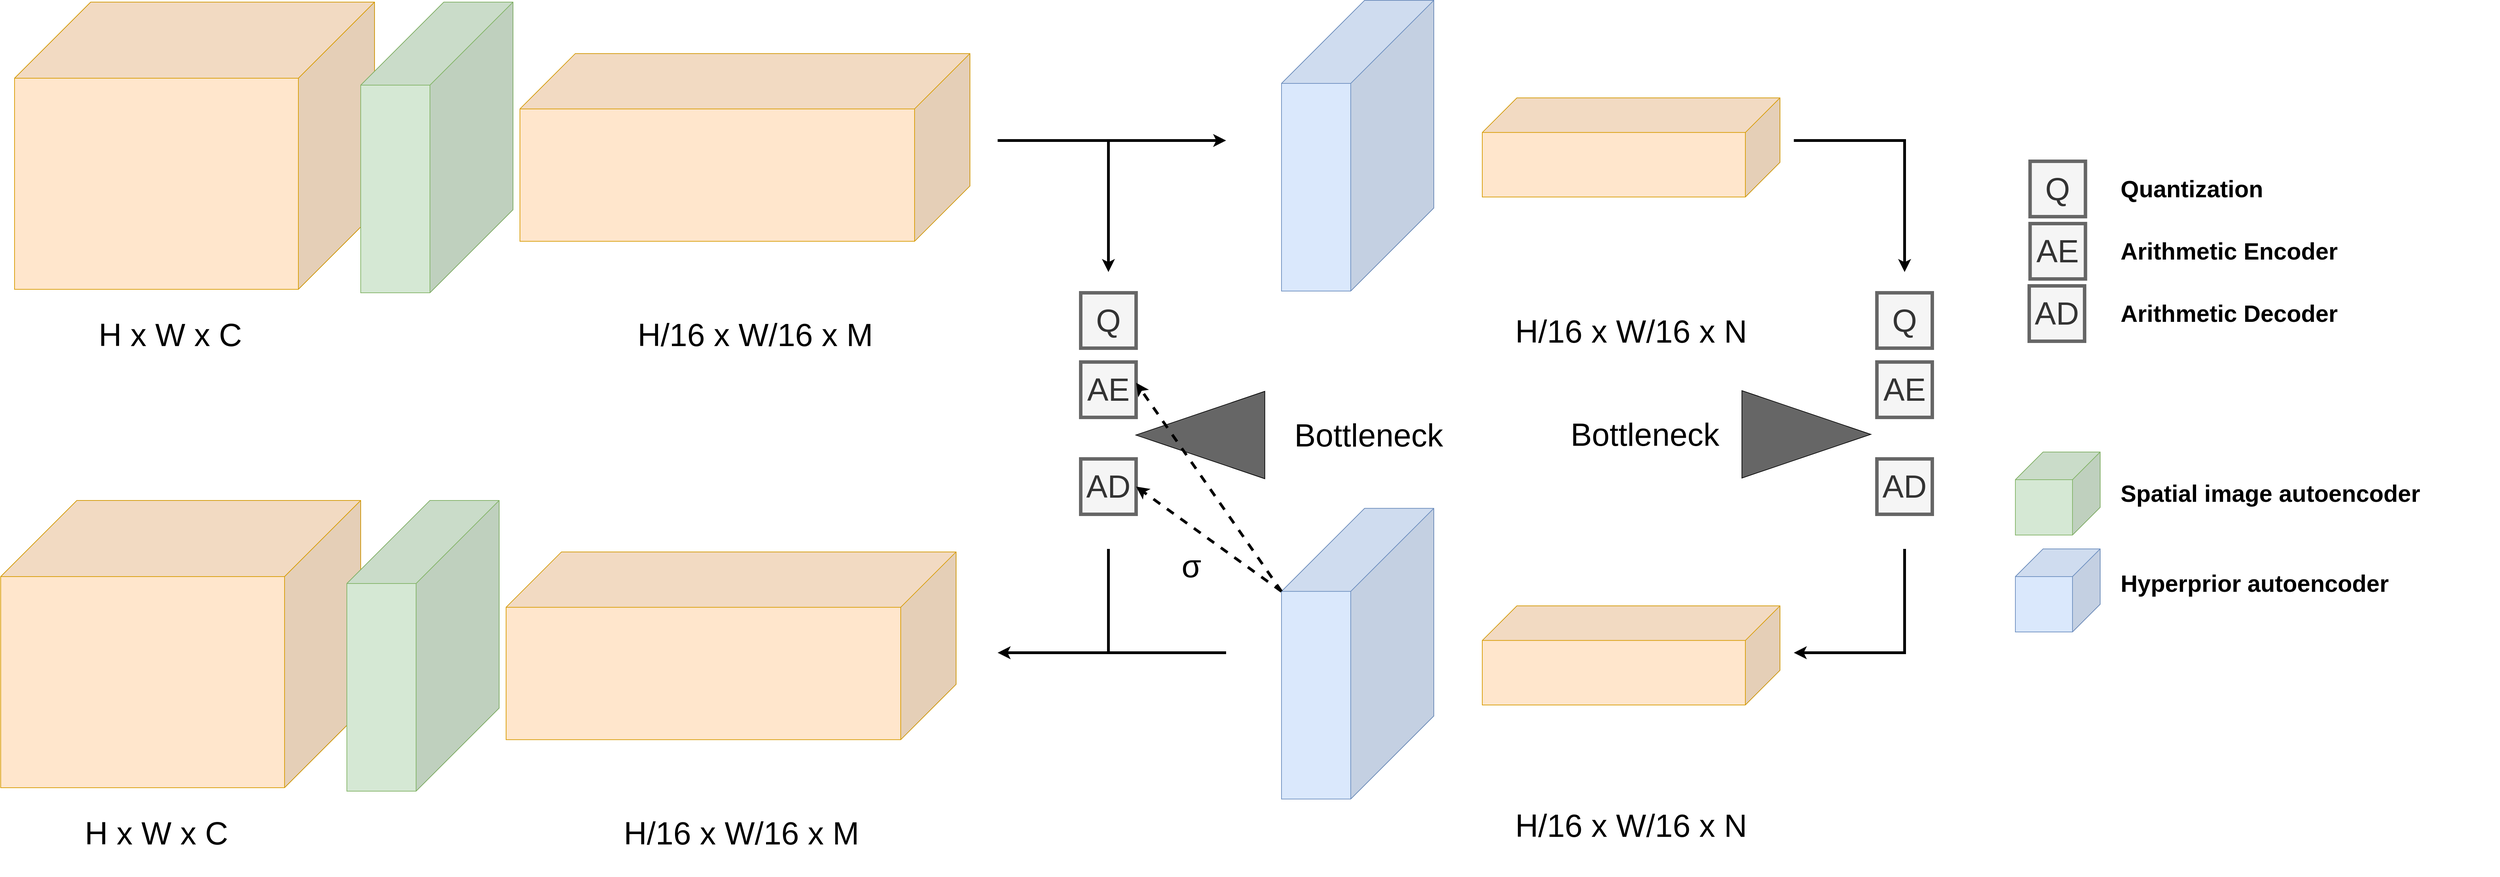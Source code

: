 <mxfile version="20.8.20" type="device"><diagram id="QJjx0-fPxzvcmYibJWj1" name="Page-1"><mxGraphModel dx="3297" dy="2634" grid="1" gridSize="10" guides="1" tooltips="1" connect="1" arrows="1" fold="1" page="0" pageScale="1" pageWidth="827" pageHeight="583" math="0" shadow="0"><root><mxCell id="0"/><mxCell id="1" parent="0"/><mxCell id="1CuzqH8pf1TleUMOYyzA-1" value="" style="shape=cube;whiteSpace=wrap;html=1;boundedLbl=1;backgroundOutline=1;darkOpacity=0.05;darkOpacity2=0.1;size=110;direction=east;flipH=1;fillColor=#ffe6cc;strokeColor=#d79b00;aspect=fixed;" vertex="1" parent="1"><mxGeometry x="900" y="-70" width="520" height="415" as="geometry"/></mxCell><mxCell id="1CuzqH8pf1TleUMOYyzA-2" value="" style="shape=cube;whiteSpace=wrap;html=1;boundedLbl=1;backgroundOutline=1;darkOpacity=0.05;darkOpacity2=0.1;flipV=0;flipH=1;fillColor=#d5e8d4;strokeColor=#82b366;size=120;" vertex="1" parent="1"><mxGeometry x="1400" y="-70" width="220" height="420" as="geometry"/></mxCell><mxCell id="1CuzqH8pf1TleUMOYyzA-3" value="H x W x C" style="text;html=1;strokeColor=none;fillColor=none;align=center;verticalAlign=middle;whiteSpace=wrap;rounded=0;fontSize=46;aspect=fixed;" vertex="1" parent="1"><mxGeometry x="970" y="361.39" width="309.5" height="100" as="geometry"/></mxCell><mxCell id="1CuzqH8pf1TleUMOYyzA-4" value="" style="shape=cube;whiteSpace=wrap;html=1;boundedLbl=1;backgroundOutline=1;darkOpacity=0.05;darkOpacity2=0.1;size=80;direction=east;flipH=1;fillColor=#ffe6cc;strokeColor=#d79b00;" vertex="1" parent="1"><mxGeometry x="1630" y="4.33" width="650" height="271.34" as="geometry"/></mxCell><mxCell id="1CuzqH8pf1TleUMOYyzA-5" value="H/16 x W/16 x M" style="text;html=1;strokeColor=none;fillColor=none;align=center;verticalAlign=middle;whiteSpace=wrap;rounded=0;fontSize=46;aspect=fixed;" vertex="1" parent="1"><mxGeometry x="1780" y="350" width="380" height="122.78" as="geometry"/></mxCell><mxCell id="1CuzqH8pf1TleUMOYyzA-6" value="" style="endArrow=classic;html=1;rounded=0;strokeWidth=4;" edge="1" parent="1"><mxGeometry width="50" height="50" relative="1" as="geometry"><mxPoint x="2320" y="130" as="sourcePoint"/><mxPoint x="2480" y="320" as="targetPoint"/><Array as="points"><mxPoint x="2480" y="130"/></Array></mxGeometry></mxCell><mxCell id="1CuzqH8pf1TleUMOYyzA-7" value="" style="endArrow=classic;html=1;rounded=0;strokeWidth=4;" edge="1" parent="1"><mxGeometry width="50" height="50" relative="1" as="geometry"><mxPoint x="2480" y="130" as="sourcePoint"/><mxPoint x="2650" y="130" as="targetPoint"/></mxGeometry></mxCell><mxCell id="1CuzqH8pf1TleUMOYyzA-9" value="" style="shape=cube;whiteSpace=wrap;html=1;boundedLbl=1;backgroundOutline=1;darkOpacity=0.05;darkOpacity2=0.1;flipV=0;flipH=1;fillColor=#dae8fc;strokeColor=#6c8ebf;size=120;" vertex="1" parent="1"><mxGeometry x="2730" y="-72.5" width="220" height="420" as="geometry"/></mxCell><mxCell id="1CuzqH8pf1TleUMOYyzA-10" value="" style="shape=cube;whiteSpace=wrap;html=1;boundedLbl=1;backgroundOutline=1;darkOpacity=0.05;darkOpacity2=0.1;size=50;direction=east;flipH=1;fillColor=#ffe6cc;strokeColor=#d79b00;" vertex="1" parent="1"><mxGeometry x="3020" y="68.41" width="430" height="143.17" as="geometry"/></mxCell><mxCell id="1CuzqH8pf1TleUMOYyzA-11" value="H/16 x W/16 x N" style="text;html=1;strokeColor=none;fillColor=none;align=center;verticalAlign=middle;whiteSpace=wrap;rounded=0;fontSize=46;aspect=fixed;" vertex="1" parent="1"><mxGeometry x="3045" y="345" width="380" height="122.78" as="geometry"/></mxCell><mxCell id="1CuzqH8pf1TleUMOYyzA-12" value="" style="endArrow=classic;html=1;rounded=0;strokeWidth=4;" edge="1" parent="1"><mxGeometry width="50" height="50" relative="1" as="geometry"><mxPoint x="3470" y="130" as="sourcePoint"/><mxPoint x="3630" y="320" as="targetPoint"/><Array as="points"><mxPoint x="3630" y="130"/></Array></mxGeometry></mxCell><mxCell id="1CuzqH8pf1TleUMOYyzA-13" value="&lt;font style=&quot;font-size: 46px;&quot;&gt;Q&lt;/font&gt;" style="whiteSpace=wrap;html=1;aspect=fixed;strokeWidth=5;fillColor=#f5f5f5;fontColor=#333333;strokeColor=#666666;" vertex="1" parent="1"><mxGeometry x="2440" y="350" width="80" height="80" as="geometry"/></mxCell><mxCell id="1CuzqH8pf1TleUMOYyzA-15" value="&lt;font style=&quot;font-size: 46px;&quot;&gt;AE&lt;/font&gt;" style="whiteSpace=wrap;html=1;aspect=fixed;strokeWidth=5;fillColor=#f5f5f5;fontColor=#333333;strokeColor=#666666;" vertex="1" parent="1"><mxGeometry x="2440" y="450" width="80" height="80" as="geometry"/></mxCell><mxCell id="1CuzqH8pf1TleUMOYyzA-20" value="" style="group" vertex="1" connectable="0" parent="1"><mxGeometry x="2520" y="420.0" width="470.62" height="269.99" as="geometry"/></mxCell><mxCell id="1CuzqH8pf1TleUMOYyzA-17" value="" style="group;rotation=90;" vertex="1" connectable="0" parent="1CuzqH8pf1TleUMOYyzA-20"><mxGeometry x="0.63" y="-0.63" width="269.99" height="271.25" as="geometry"/></mxCell><mxCell id="1CuzqH8pf1TleUMOYyzA-18" value="" style="triangle;whiteSpace=wrap;html=1;fontSize=34;rotation=180;fillColor=#666666;fillStyle=auto;gradientColor=none;" vertex="1" parent="1CuzqH8pf1TleUMOYyzA-17"><mxGeometry x="-1" y="73" width="186.25" height="126.25" as="geometry"/></mxCell><mxCell id="1CuzqH8pf1TleUMOYyzA-19" value="Bottleneck" style="text;html=1;strokeColor=none;fillColor=none;align=center;verticalAlign=middle;whiteSpace=wrap;rounded=0;fontSize=46;rotation=0;" vertex="1" parent="1CuzqH8pf1TleUMOYyzA-20"><mxGeometry x="200.63" y="95.5" width="269.99" height="80" as="geometry"/></mxCell><mxCell id="1CuzqH8pf1TleUMOYyzA-21" value="&lt;font style=&quot;font-size: 46px;&quot;&gt;AD&lt;/font&gt;" style="whiteSpace=wrap;html=1;aspect=fixed;strokeWidth=5;fillColor=#f5f5f5;fontColor=#333333;strokeColor=#666666;" vertex="1" parent="1"><mxGeometry x="2440" y="590" width="80" height="80" as="geometry"/></mxCell><mxCell id="1CuzqH8pf1TleUMOYyzA-22" value="&lt;font style=&quot;font-size: 46px;&quot;&gt;Q&lt;/font&gt;" style="whiteSpace=wrap;html=1;aspect=fixed;strokeWidth=5;fillColor=#f5f5f5;fontColor=#333333;strokeColor=#666666;" vertex="1" parent="1"><mxGeometry x="3590" y="350" width="80" height="80" as="geometry"/></mxCell><mxCell id="1CuzqH8pf1TleUMOYyzA-23" value="&lt;font style=&quot;font-size: 46px;&quot;&gt;AE&lt;/font&gt;" style="whiteSpace=wrap;html=1;aspect=fixed;strokeWidth=5;fillColor=#f5f5f5;fontColor=#333333;strokeColor=#666666;" vertex="1" parent="1"><mxGeometry x="3590" y="450" width="80" height="80" as="geometry"/></mxCell><mxCell id="1CuzqH8pf1TleUMOYyzA-24" value="" style="group;flipH=1;" vertex="1" connectable="0" parent="1"><mxGeometry x="3150" y="420.0" width="470.62" height="270.62" as="geometry"/></mxCell><mxCell id="1CuzqH8pf1TleUMOYyzA-27" value="Bottleneck" style="text;html=1;strokeColor=none;fillColor=none;align=center;verticalAlign=middle;whiteSpace=wrap;rounded=0;fontSize=46;rotation=0;" vertex="1" parent="1CuzqH8pf1TleUMOYyzA-24"><mxGeometry x="-30.0" y="95.0" width="269.99" height="80" as="geometry"/></mxCell><mxCell id="1CuzqH8pf1TleUMOYyzA-25" value="" style="group;rotation=-90;flipH=0;flipV=0;direction=east;" vertex="1" connectable="0" parent="1CuzqH8pf1TleUMOYyzA-24"><mxGeometry x="160.01" y="-0.63" width="269.99" height="271.25" as="geometry"/></mxCell><mxCell id="1CuzqH8pf1TleUMOYyzA-26" value="" style="triangle;whiteSpace=wrap;html=1;fontSize=34;rotation=0;fillColor=#666666;fillStyle=auto;gradientColor=none;" vertex="1" parent="1CuzqH8pf1TleUMOYyzA-25"><mxGeometry x="85" y="72" width="186.25" height="126.25" as="geometry"/></mxCell><mxCell id="1CuzqH8pf1TleUMOYyzA-28" value="&lt;font style=&quot;font-size: 46px;&quot;&gt;AD&lt;/font&gt;" style="whiteSpace=wrap;html=1;aspect=fixed;strokeWidth=5;fillColor=#f5f5f5;fontColor=#333333;strokeColor=#666666;" vertex="1" parent="1"><mxGeometry x="3590" y="590" width="80" height="80" as="geometry"/></mxCell><mxCell id="1CuzqH8pf1TleUMOYyzA-30" value="" style="shape=cube;whiteSpace=wrap;html=1;boundedLbl=1;backgroundOutline=1;darkOpacity=0.05;darkOpacity2=0.1;size=110;direction=east;flipH=1;fillColor=#ffe6cc;strokeColor=#d79b00;aspect=fixed;" vertex="1" parent="1"><mxGeometry x="880" y="650" width="520" height="415" as="geometry"/></mxCell><mxCell id="1CuzqH8pf1TleUMOYyzA-31" value="" style="shape=cube;whiteSpace=wrap;html=1;boundedLbl=1;backgroundOutline=1;darkOpacity=0.05;darkOpacity2=0.1;flipV=0;flipH=1;fillColor=#d5e8d4;strokeColor=#82b366;size=120;" vertex="1" parent="1"><mxGeometry x="1380" y="650" width="220" height="420" as="geometry"/></mxCell><mxCell id="1CuzqH8pf1TleUMOYyzA-32" value="H x W x C" style="text;html=1;strokeColor=none;fillColor=none;align=center;verticalAlign=middle;whiteSpace=wrap;rounded=0;fontSize=46;aspect=fixed;" vertex="1" parent="1"><mxGeometry x="950" y="1081.39" width="309.5" height="100" as="geometry"/></mxCell><mxCell id="1CuzqH8pf1TleUMOYyzA-33" value="" style="shape=cube;whiteSpace=wrap;html=1;boundedLbl=1;backgroundOutline=1;darkOpacity=0.05;darkOpacity2=0.1;size=80;direction=east;flipH=1;fillColor=#ffe6cc;strokeColor=#d79b00;" vertex="1" parent="1"><mxGeometry x="1610" y="724.33" width="650" height="271.34" as="geometry"/></mxCell><mxCell id="1CuzqH8pf1TleUMOYyzA-34" value="H/16 x W/16 x M" style="text;html=1;strokeColor=none;fillColor=none;align=center;verticalAlign=middle;whiteSpace=wrap;rounded=0;fontSize=46;aspect=fixed;" vertex="1" parent="1"><mxGeometry x="1760" y="1070" width="380" height="122.78" as="geometry"/></mxCell><mxCell id="1CuzqH8pf1TleUMOYyzA-35" value="" style="endArrow=classic;html=1;rounded=0;strokeWidth=4;" edge="1" parent="1"><mxGeometry width="50" height="50" relative="1" as="geometry"><mxPoint x="2480" y="720" as="sourcePoint"/><mxPoint x="2320" y="870" as="targetPoint"/><Array as="points"><mxPoint x="2480" y="870"/></Array></mxGeometry></mxCell><mxCell id="1CuzqH8pf1TleUMOYyzA-36" value="" style="shape=cube;whiteSpace=wrap;html=1;boundedLbl=1;backgroundOutline=1;darkOpacity=0.05;darkOpacity2=0.1;flipV=0;flipH=1;fillColor=#dae8fc;strokeColor=#6c8ebf;size=120;" vertex="1" parent="1"><mxGeometry x="2730" y="661.39" width="220" height="420" as="geometry"/></mxCell><mxCell id="1CuzqH8pf1TleUMOYyzA-37" value="" style="shape=cube;whiteSpace=wrap;html=1;boundedLbl=1;backgroundOutline=1;darkOpacity=0.05;darkOpacity2=0.1;size=50;direction=east;flipH=1;fillColor=#ffe6cc;strokeColor=#d79b00;" vertex="1" parent="1"><mxGeometry x="3020" y="802.3" width="430" height="143.17" as="geometry"/></mxCell><mxCell id="1CuzqH8pf1TleUMOYyzA-38" value="" style="endArrow=classic;html=1;rounded=0;strokeWidth=4;" edge="1" parent="1"><mxGeometry width="50" height="50" relative="1" as="geometry"><mxPoint x="3630" y="720" as="sourcePoint"/><mxPoint x="3470" y="870" as="targetPoint"/><Array as="points"><mxPoint x="3630" y="870"/></Array></mxGeometry></mxCell><mxCell id="1CuzqH8pf1TleUMOYyzA-39" value="" style="endArrow=none;html=1;rounded=0;strokeWidth=4;endFill=0;" edge="1" parent="1"><mxGeometry width="50" height="50" relative="1" as="geometry"><mxPoint x="2650" y="869.96" as="sourcePoint"/><mxPoint x="2480" y="869.96" as="targetPoint"/></mxGeometry></mxCell><mxCell id="1CuzqH8pf1TleUMOYyzA-40" value="" style="endArrow=classic;dashed=1;html=1;rounded=0;strokeWidth=4;fontSize=46;entryX=1;entryY=0.5;entryDx=0;entryDy=0;endFill=1;exitX=0;exitY=0;exitDx=220;exitDy=120;exitPerimeter=0;" edge="1" parent="1" source="1CuzqH8pf1TleUMOYyzA-36" target="1CuzqH8pf1TleUMOYyzA-21"><mxGeometry width="50" height="50" relative="1" as="geometry"><mxPoint x="2700" y="740" as="sourcePoint"/><mxPoint x="2310" y="350" as="targetPoint"/></mxGeometry></mxCell><mxCell id="1CuzqH8pf1TleUMOYyzA-41" value="" style="endArrow=classic;dashed=1;html=1;rounded=0;strokeWidth=4;fontSize=46;endFill=1;exitX=0;exitY=0;exitDx=220;exitDy=120;exitPerimeter=0;" edge="1" parent="1" source="1CuzqH8pf1TleUMOYyzA-36"><mxGeometry width="50" height="50" relative="1" as="geometry"><mxPoint x="2690" y="740" as="sourcePoint"/><mxPoint x="2520" y="480" as="targetPoint"/></mxGeometry></mxCell><mxCell id="1CuzqH8pf1TleUMOYyzA-42" value="σ" style="text;html=1;strokeColor=none;fillColor=none;align=center;verticalAlign=middle;whiteSpace=wrap;rounded=0;fontSize=46;" vertex="1" parent="1"><mxGeometry x="2570" y="730" width="60" height="30" as="geometry"/></mxCell><mxCell id="1CuzqH8pf1TleUMOYyzA-43" value="H/16 x W/16 x N" style="text;html=1;strokeColor=none;fillColor=none;align=center;verticalAlign=middle;whiteSpace=wrap;rounded=0;fontSize=46;aspect=fixed;" vertex="1" parent="1"><mxGeometry x="3045" y="1058.61" width="380" height="122.78" as="geometry"/></mxCell><mxCell id="1CuzqH8pf1TleUMOYyzA-44" value="" style="group" vertex="1" connectable="0" parent="1"><mxGeometry x="3790" y="710" width="699" height="120.0" as="geometry"/></mxCell><mxCell id="1CuzqH8pf1TleUMOYyzA-45" value="Hyperprior autoencoder" style="text;html=1;strokeColor=none;fillColor=none;align=left;verticalAlign=middle;whiteSpace=wrap;rounded=0;fontStyle=1;fontSize=34;" vertex="1" parent="1CuzqH8pf1TleUMOYyzA-44"><mxGeometry x="150" y="1.137e-13" width="469" height="120" as="geometry"/></mxCell><mxCell id="1CuzqH8pf1TleUMOYyzA-46" value="" style="group" vertex="1" connectable="0" parent="1CuzqH8pf1TleUMOYyzA-44"><mxGeometry y="-130" width="619" height="120.0" as="geometry"/></mxCell><mxCell id="1CuzqH8pf1TleUMOYyzA-47" value="" style="shape=cube;whiteSpace=wrap;html=1;boundedLbl=1;backgroundOutline=1;darkOpacity=0.05;darkOpacity2=0.1;size=40;direction=east;flipH=1;fillColor=#d5e8d4;strokeColor=#82b366;" vertex="1" parent="1CuzqH8pf1TleUMOYyzA-46"><mxGeometry width="122.5" height="120" as="geometry"/></mxCell><mxCell id="1CuzqH8pf1TleUMOYyzA-48" value="Spatial image autoencoder" style="text;html=1;strokeColor=none;fillColor=none;align=left;verticalAlign=middle;whiteSpace=wrap;rounded=0;fontStyle=1;fontSize=34;" vertex="1" parent="1CuzqH8pf1TleUMOYyzA-46"><mxGeometry x="150" y="1.137e-13" width="469" height="120" as="geometry"/></mxCell><mxCell id="1CuzqH8pf1TleUMOYyzA-49" value="" style="shape=cube;whiteSpace=wrap;html=1;boundedLbl=1;backgroundOutline=1;darkOpacity=0.05;darkOpacity2=0.1;size=40;direction=east;flipH=1;fillColor=#dae8fc;strokeColor=#6c8ebf;" vertex="1" parent="1"><mxGeometry x="3790" y="720" width="122.5" height="120" as="geometry"/></mxCell><mxCell id="1CuzqH8pf1TleUMOYyzA-51" value="&lt;font style=&quot;font-size: 46px;&quot;&gt;Q&lt;/font&gt;" style="whiteSpace=wrap;html=1;aspect=fixed;strokeWidth=5;fillColor=#f5f5f5;fontColor=#333333;strokeColor=#666666;" vertex="1" parent="1"><mxGeometry x="3811.25" y="160.0" width="80" height="80" as="geometry"/></mxCell><mxCell id="1CuzqH8pf1TleUMOYyzA-52" value="Quantization" style="text;html=1;strokeColor=none;fillColor=none;align=left;verticalAlign=middle;whiteSpace=wrap;rounded=0;fontStyle=1;fontSize=34;" vertex="1" parent="1"><mxGeometry x="3940" y="140.0" width="469" height="120" as="geometry"/></mxCell><mxCell id="1CuzqH8pf1TleUMOYyzA-53" value="&lt;font style=&quot;font-size: 46px;&quot;&gt;AE&lt;/font&gt;" style="whiteSpace=wrap;html=1;aspect=fixed;strokeWidth=5;fillColor=#f5f5f5;fontColor=#333333;strokeColor=#666666;" vertex="1" parent="1"><mxGeometry x="3811.25" y="250.0" width="80" height="80" as="geometry"/></mxCell><mxCell id="1CuzqH8pf1TleUMOYyzA-54" value="&lt;font style=&quot;font-size: 46px;&quot;&gt;AD&lt;/font&gt;" style="whiteSpace=wrap;html=1;aspect=fixed;strokeWidth=5;fillColor=#f5f5f5;fontColor=#333333;strokeColor=#666666;" vertex="1" parent="1"><mxGeometry x="3810" y="340.0" width="80" height="80" as="geometry"/></mxCell><mxCell id="1CuzqH8pf1TleUMOYyzA-55" value="Arithmetic Encoder" style="text;html=1;strokeColor=none;fillColor=none;align=left;verticalAlign=middle;whiteSpace=wrap;rounded=0;fontStyle=1;fontSize=34;" vertex="1" parent="1"><mxGeometry x="3940" y="230.0" width="469" height="120" as="geometry"/></mxCell><mxCell id="1CuzqH8pf1TleUMOYyzA-56" value="Arithmetic Decoder" style="text;html=1;strokeColor=none;fillColor=none;align=left;verticalAlign=middle;whiteSpace=wrap;rounded=0;fontStyle=1;fontSize=34;" vertex="1" parent="1"><mxGeometry x="3940" y="320.0" width="469" height="120" as="geometry"/></mxCell></root></mxGraphModel></diagram></mxfile>